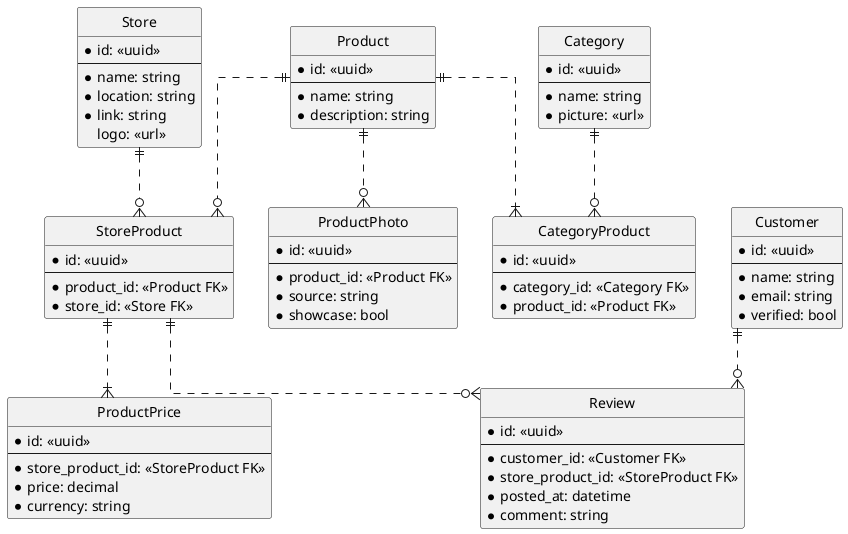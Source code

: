 @startuml heureka-diagram

hide circle

skinparam Linetype ortho

entity Product {
    *id: <<uuid>>
    ---
    *name: string
    *description: string
}

entity ProductPrice {
    *id: <<uuid>>
    ---
    *store_product_id: <<StoreProduct FK>>
    *price: decimal
    *currency: string
}

entity ProductPhoto {
    *id: <<uuid>>
    ---
    *product_id: <<Product FK>>
    *source: string
    *showcase: bool
}

entity Store {
    *id: <<uuid>>
    ---
    *name: string
    *location: string
    *link: string
    logo: <<url>>
}

entity StoreProduct {
    *id: <<uuid>>
    ---
    *product_id: <<Product FK>>
    *store_id: <<Store FK>>
}

entity Category {
    *id: <<uuid>>
    ---
    *name: string
    *picture: <<url>>
}

entity CategoryProduct {
    *id: <<uuid>>
    ---
    *category_id: <<Category FK>>
    *product_id: <<Product FK>>
}

entity Customer {
    *id: <<uuid>>
    ---
    *name: string
    *email: string
    *verified: bool
}

entity Review {
    *id: <<uuid>>
    ---
    *customer_id: <<Customer FK>>
    *store_product_id: <<StoreProduct FK>>
    *posted_at: datetime
    *comment: string
}

Category ||..o{ CategoryProduct
Product ||..|{ CategoryProduct
Product ||..o{ ProductPhoto
Product ||..o{ StoreProduct
Store ||..o{ StoreProduct
StoreProduct ||..|{ ProductPrice
Customer ||..o{ Review
StoreProduct ||..o{ Review

@enduml
